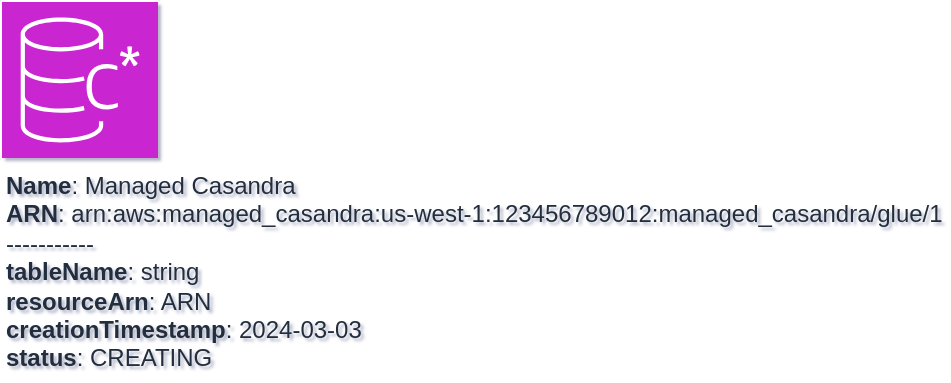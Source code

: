<mxfile type="MultiCloud">
	<diagram id="diagram_1" name="AWS components">
		<mxGraphModel dx="1015" dy="661" grid="1" gridSize="10" guides="1" tooltips="1" connect="1" arrows="1" fold="1" page="1" pageScale="1" pageWidth="850" pageHeight="1100" math="0" shadow="1">
			<root>
				<mxCell id="0"/>
				<mxCell id="1" parent="0"/>
				<mxCell id="vertex:managed_casandra:arn:aws:managed_casandra:us-west-1:123456789012:managed_casandra/glue/1" value="&lt;b&gt;Name&lt;/b&gt;: Managed Casandra&lt;BR&gt;&lt;b&gt;ARN&lt;/b&gt;: arn:aws:managed_casandra:us-west-1:123456789012:managed_casandra/glue/1&lt;BR&gt;-----------&lt;BR&gt;&lt;b&gt;tableName&lt;/b&gt;: string&lt;BR&gt;&lt;b&gt;resourceArn&lt;/b&gt;: ARN&lt;BR&gt;&lt;b&gt;creationTimestamp&lt;/b&gt;: 2024-03-03&lt;BR&gt;&lt;b&gt;status&lt;/b&gt;: CREATING" style="sketch=0;outlineConnect=0;fontColor=#232F3E;fillColor=#C925D1;strokeColor=#ffffff;dashed=0;verticalLabelPosition=bottom;verticalAlign=top;align=left;html=1;fontSize=12;fontStyle=0;aspect=fixed;shape=mxgraph.aws4.resourceIcon;resIcon=mxgraph.aws4.managed_apache_cassandra_service;" parent="1" vertex="1">
					<mxGeometry width="78" height="78" as="geometry"/>
				</mxCell>
			</root>
		</mxGraphModel>
	</diagram>
</mxfile>